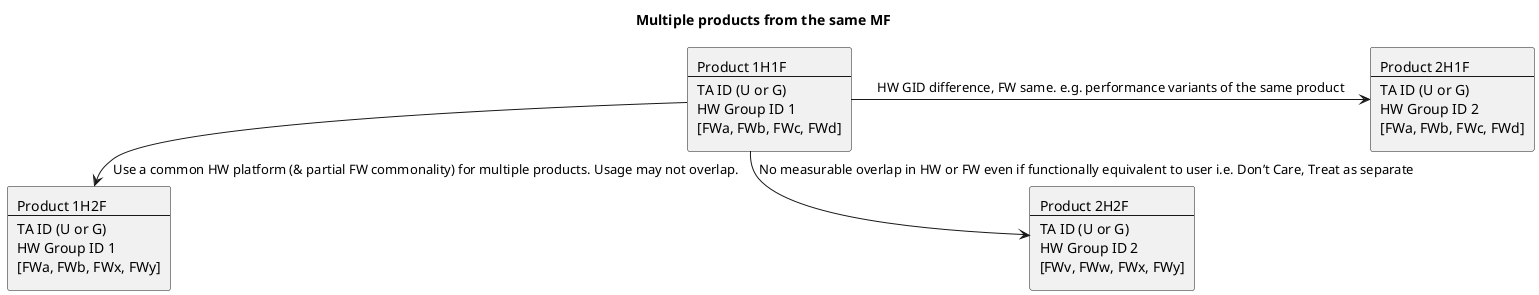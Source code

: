 @startuml
skinparam rectangle {
    ' these params allow any rectangle with the label stereotype to be displayed just as text
    BackgroundColor<<label>> White
    BorderColor<<label>> White
    Shadowing<<label>> False
}
hide stereotype  
'skinparam nodesep 5
skinparam ranksep 5


title "Multiple products from the same MF"

rectangle 1h1f as "
Product 1H1F
----
TA ID (U or G)
HW Group ID 1
[FWa, FWb, FWc, FWd]
"
rectangle 2h1f as "
Product 2H1F
----
TA ID (U or G)
HW Group ID 2
[FWa, FWb, FWc, FWd]
"

rectangle 1h2f as "
Product 1H2F
----
TA ID (U or G)
HW Group ID 1
[FWa, FWb, FWx, FWy]
"

rectangle 2h2f as "
Product 2H2F
----
TA ID (U or G)
HW Group ID 2
[FWv, FWw, FWx, FWy]
"

1h1f -r-> 2h1f : HW GID difference, FW same. e.g. performance variants of the same product
1h1f -d-> 1h2f : Use a common HW platform (& partial FW commonality) for multiple products. Usage may not overlap.
1h1f -d-> 2h2f : No measurable overlap in HW or FW even if functionally equivalent to user i.e. Don’t Care, Treat as separate
2h1f -[hidden]d-> 2h2f
@enduml
